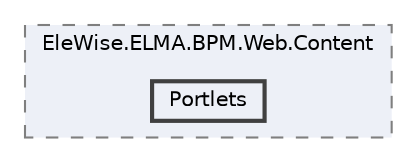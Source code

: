 digraph "Web/Modules/EleWise.ELMA.BPM.Web.Content/Portlets"
{
 // LATEX_PDF_SIZE
  bgcolor="transparent";
  edge [fontname=Helvetica,fontsize=10,labelfontname=Helvetica,labelfontsize=10];
  node [fontname=Helvetica,fontsize=10,shape=box,height=0.2,width=0.4];
  compound=true
  subgraph clusterdir_fdf001463744d38516fc527aa2ea06db {
    graph [ bgcolor="#edf0f7", pencolor="grey50", label="EleWise.ELMA.BPM.Web.Content", fontname=Helvetica,fontsize=10 style="filled,dashed", URL="dir_fdf001463744d38516fc527aa2ea06db.html",tooltip=""]
  dir_aaddc55bec8c46600c55da52a2c4f9d8 [label="Portlets", fillcolor="#edf0f7", color="grey25", style="filled,bold", URL="dir_aaddc55bec8c46600c55da52a2c4f9d8.html",tooltip=""];
  }
}
